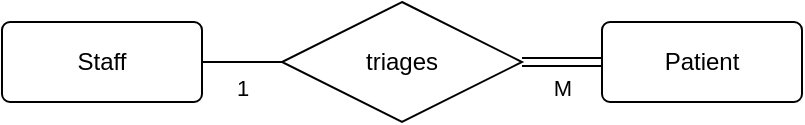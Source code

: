 <mxfile version="24.7.1" type="device">
  <diagram id="R2lEEEUBdFMjLlhIrx00" name="Page-1">
    <mxGraphModel dx="770" dy="424" grid="1" gridSize="10" guides="1" tooltips="1" connect="1" arrows="1" fold="1" page="1" pageScale="1" pageWidth="850" pageHeight="1100" math="0" shadow="0" extFonts="Permanent Marker^https://fonts.googleapis.com/css?family=Permanent+Marker">
      <root>
        <mxCell id="0" />
        <mxCell id="1" parent="0" />
        <mxCell id="sqaGXSC464xRvexxLFKJ-3" value="Patient" style="rounded=1;arcSize=10;whiteSpace=wrap;html=1;align=center;" parent="1" vertex="1">
          <mxGeometry x="480" y="200" width="100" height="40" as="geometry" />
        </mxCell>
        <mxCell id="sqaGXSC464xRvexxLFKJ-4" value="Staff" style="rounded=1;arcSize=10;whiteSpace=wrap;html=1;align=center;" parent="1" vertex="1">
          <mxGeometry x="180" y="200" width="100" height="40" as="geometry" />
        </mxCell>
        <mxCell id="sqaGXSC464xRvexxLFKJ-6" value="M" style="edgeStyle=orthogonalEdgeStyle;rounded=0;orthogonalLoop=1;jettySize=auto;html=1;entryX=0;entryY=0.5;entryDx=0;entryDy=0;shape=link;verticalAlign=top;" parent="1" source="sqaGXSC464xRvexxLFKJ-5" target="sqaGXSC464xRvexxLFKJ-3" edge="1">
          <mxGeometry relative="1" as="geometry" />
        </mxCell>
        <mxCell id="sqaGXSC464xRvexxLFKJ-7" value="1" style="edgeStyle=orthogonalEdgeStyle;rounded=0;orthogonalLoop=1;jettySize=auto;html=1;entryX=1;entryY=0.5;entryDx=0;entryDy=0;verticalAlign=top;endArrow=none;endFill=0;" parent="1" source="sqaGXSC464xRvexxLFKJ-5" target="sqaGXSC464xRvexxLFKJ-4" edge="1">
          <mxGeometry relative="1" as="geometry" />
        </mxCell>
        <mxCell id="sqaGXSC464xRvexxLFKJ-5" value="triages" style="shape=rhombus;perimeter=rhombusPerimeter;whiteSpace=wrap;html=1;align=center;" parent="1" vertex="1">
          <mxGeometry x="320" y="190" width="120" height="60" as="geometry" />
        </mxCell>
      </root>
    </mxGraphModel>
  </diagram>
</mxfile>

